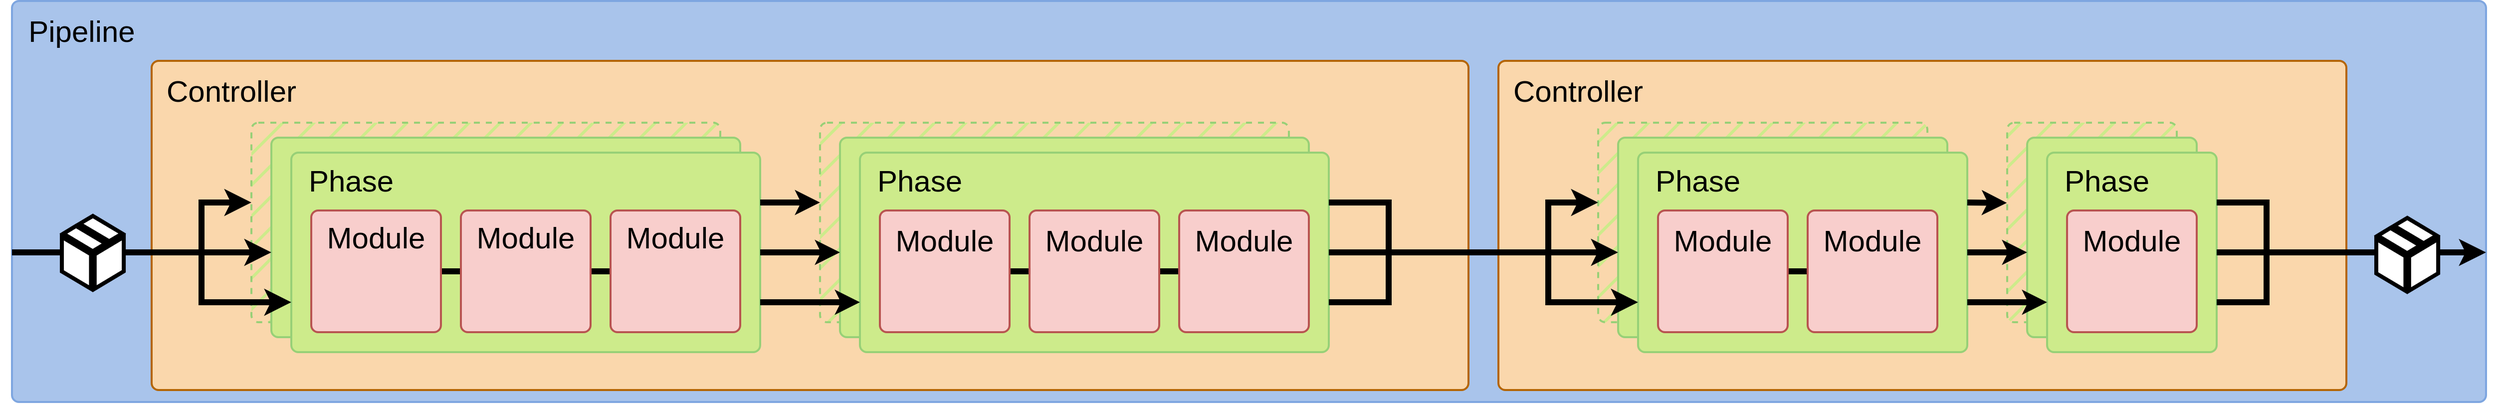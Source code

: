 <mxfile>
    <diagram name="Page-1" id="efYkgYs00_tLd2PNozO3">
        <mxGraphModel dx="1582" dy="549" grid="1" gridSize="10" guides="1" tooltips="1" connect="1" arrows="1" fold="1" page="1" pageScale="1" pageWidth="827" pageHeight="1169" math="0" shadow="0">
            <root>
                <mxCell id="0"/>
                <mxCell id="1" parent="0"/>
                <mxCell id="GH7_EwWvfFFCplkIZbcH-1" value="" style="rounded=1;whiteSpace=wrap;html=1;absoluteArcSize=1;arcSize=14;strokeWidth=2;fillColor=#A9C4EB;strokeColor=#7EA6E0;fontColor=#000000;" parent="1" vertex="1">
                    <mxGeometry x="10" y="60" width="2480" height="402" as="geometry"/>
                </mxCell>
                <mxCell id="GH7_EwWvfFFCplkIZbcH-2" value="" style="rounded=1;whiteSpace=wrap;html=1;absoluteArcSize=1;arcSize=14;strokeWidth=2;fillColor=#FAD7AC;fontColor=#000000;strokeColor=#B46504;" parent="1" vertex="1">
                    <mxGeometry x="150" y="120" width="1320" height="330" as="geometry"/>
                </mxCell>
                <mxCell id="7" value="" style="rounded=1;whiteSpace=wrap;html=1;absoluteArcSize=1;arcSize=14;strokeWidth=2;fillColor=#CDEB8B;fontColor=#000000;strokeColor=#97D077;fillStyle=hatch;dashed=1;" parent="1" vertex="1">
                    <mxGeometry x="820" y="182" width="470" height="200" as="geometry"/>
                </mxCell>
                <mxCell id="8" value="" style="rounded=1;whiteSpace=wrap;html=1;absoluteArcSize=1;arcSize=14;strokeWidth=2;fillColor=#CDEB8B;fontColor=#000000;strokeColor=#97D077;" parent="1" vertex="1">
                    <mxGeometry x="840" y="197" width="470" height="200" as="geometry"/>
                </mxCell>
                <mxCell id="6" value="" style="rounded=1;whiteSpace=wrap;html=1;absoluteArcSize=1;arcSize=14;strokeWidth=2;fillColor=#CDEB8B;fontColor=#000000;strokeColor=#97D077;fillStyle=hatch;dashed=1;" parent="1" vertex="1">
                    <mxGeometry x="250" y="182" width="470" height="200" as="geometry"/>
                </mxCell>
                <mxCell id="4" value="" style="rounded=1;whiteSpace=wrap;html=1;absoluteArcSize=1;arcSize=14;strokeWidth=2;fillColor=#CDEB8B;fontColor=#000000;strokeColor=#97D077;" parent="1" vertex="1">
                    <mxGeometry x="270" y="197" width="470" height="200" as="geometry"/>
                </mxCell>
                <mxCell id="GH7_EwWvfFFCplkIZbcH-3" value="" style="rounded=1;whiteSpace=wrap;html=1;absoluteArcSize=1;arcSize=14;strokeWidth=2;fillColor=#CDEB8B;fontColor=#000000;strokeColor=#97D077;" parent="1" vertex="1">
                    <mxGeometry x="290" y="212" width="470" height="200" as="geometry"/>
                </mxCell>
                <mxCell id="GH7_EwWvfFFCplkIZbcH-7" value="" style="rounded=1;whiteSpace=wrap;html=1;absoluteArcSize=1;arcSize=14;strokeWidth=2;fillColor=#CDEB8B;fontColor=#000000;strokeColor=#97D077;" parent="1" vertex="1">
                    <mxGeometry x="860" y="212" width="470" height="200" as="geometry"/>
                </mxCell>
                <mxCell id="11" value="" style="edgeStyle=elbowEdgeStyle;elbow=horizontal;endArrow=classic;html=1;curved=0;rounded=0;endSize=8;startSize=8;exitX=0;exitY=0.5;exitDx=0;exitDy=0;strokeWidth=6;fontColor=#000000;strokeColor=#000000;" parent="1" edge="1">
                    <mxGeometry width="50" height="50" relative="1" as="geometry">
                        <mxPoint x="150" y="312" as="sourcePoint"/>
                        <mxPoint x="250" y="262" as="targetPoint"/>
                        <Array as="points">
                            <mxPoint x="200" y="292"/>
                        </Array>
                    </mxGeometry>
                </mxCell>
                <mxCell id="13" value="" style="edgeStyle=elbowEdgeStyle;elbow=horizontal;endArrow=classic;html=1;curved=0;rounded=0;endSize=8;startSize=8;strokeWidth=6;fontColor=#000000;strokeColor=#000000;" parent="1" edge="1">
                    <mxGeometry width="50" height="50" relative="1" as="geometry">
                        <mxPoint x="170" y="312" as="sourcePoint"/>
                        <mxPoint x="290" y="362" as="targetPoint"/>
                        <Array as="points">
                            <mxPoint x="200" y="332"/>
                        </Array>
                    </mxGeometry>
                </mxCell>
                <mxCell id="14" value="" style="edgeStyle=elbowEdgeStyle;elbow=horizontal;endArrow=classic;html=1;curved=0;rounded=0;endSize=8;startSize=8;strokeWidth=6;fontColor=#000000;strokeColor=#000000;" parent="1" edge="1">
                    <mxGeometry width="50" height="50" relative="1" as="geometry">
                        <mxPoint x="10" y="312" as="sourcePoint"/>
                        <mxPoint x="270" y="312" as="targetPoint"/>
                        <Array as="points">
                            <mxPoint x="220" y="282"/>
                        </Array>
                    </mxGeometry>
                </mxCell>
                <mxCell id="15" value="" style="endArrow=classic;html=1;exitX=1;exitY=0.5;exitDx=0;exitDy=0;strokeWidth=6;fontColor=#000000;strokeColor=#000000;" parent="1" source="GH7_EwWvfFFCplkIZbcH-3" edge="1">
                    <mxGeometry width="50" height="50" relative="1" as="geometry">
                        <mxPoint x="830" y="342" as="sourcePoint"/>
                        <mxPoint x="840" y="312" as="targetPoint"/>
                    </mxGeometry>
                </mxCell>
                <mxCell id="16" value="" style="endArrow=classic;html=1;exitX=1;exitY=0.25;exitDx=0;exitDy=0;strokeWidth=6;fontColor=#000000;strokeColor=#000000;" parent="1" source="GH7_EwWvfFFCplkIZbcH-3" edge="1">
                    <mxGeometry width="50" height="50" relative="1" as="geometry">
                        <mxPoint x="840" y="302" as="sourcePoint"/>
                        <mxPoint x="820" y="262" as="targetPoint"/>
                    </mxGeometry>
                </mxCell>
                <mxCell id="17" value="" style="endArrow=classic;html=1;exitX=1;exitY=0.75;exitDx=0;exitDy=0;entryX=0;entryY=0.75;entryDx=0;entryDy=0;strokeWidth=6;fontColor=#000000;strokeColor=#000000;" parent="1" source="GH7_EwWvfFFCplkIZbcH-3" target="GH7_EwWvfFFCplkIZbcH-7" edge="1">
                    <mxGeometry width="50" height="50" relative="1" as="geometry">
                        <mxPoint x="840" y="312" as="sourcePoint"/>
                        <mxPoint x="820" y="362" as="targetPoint"/>
                    </mxGeometry>
                </mxCell>
                <mxCell id="19" value="" style="edgeStyle=elbowEdgeStyle;elbow=horizontal;endArrow=none;html=1;curved=0;rounded=0;endSize=8;startSize=8;exitX=1;exitY=0.75;exitDx=0;exitDy=0;entryX=1;entryY=0.5;entryDx=0;entryDy=0;strokeWidth=6;endFill=0;fontColor=#000000;strokeColor=#000000;" parent="1" source="GH7_EwWvfFFCplkIZbcH-7" edge="1">
                    <mxGeometry width="50" height="50" relative="1" as="geometry">
                        <mxPoint x="1360" y="362" as="sourcePoint"/>
                        <mxPoint x="1470.0" y="312" as="targetPoint"/>
                        <Array as="points">
                            <mxPoint x="1390" y="342"/>
                        </Array>
                    </mxGeometry>
                </mxCell>
                <mxCell id="20" value="" style="edgeStyle=elbowEdgeStyle;elbow=horizontal;endArrow=none;html=1;curved=0;rounded=0;endSize=8;startSize=8;exitX=1;exitY=0.5;exitDx=0;exitDy=0;entryX=1;entryY=0.5;entryDx=0;entryDy=0;strokeWidth=6;endFill=0;fontColor=#000000;strokeColor=#000000;" parent="1" source="GH7_EwWvfFFCplkIZbcH-7" edge="1">
                    <mxGeometry width="50" height="50" relative="1" as="geometry">
                        <mxPoint x="1360" y="302" as="sourcePoint"/>
                        <mxPoint x="1470.0" y="312" as="targetPoint"/>
                    </mxGeometry>
                </mxCell>
                <mxCell id="21" value="" style="edgeStyle=elbowEdgeStyle;elbow=horizontal;endArrow=none;html=1;curved=0;rounded=0;endSize=8;startSize=8;exitX=1;exitY=0.25;exitDx=0;exitDy=0;strokeWidth=6;endFill=0;fontColor=#000000;strokeColor=#000000;" parent="1" source="GH7_EwWvfFFCplkIZbcH-7" edge="1">
                    <mxGeometry width="50" height="50" relative="1" as="geometry">
                        <mxPoint x="1370" y="282" as="sourcePoint"/>
                        <mxPoint x="1520" y="312" as="targetPoint"/>
                        <Array as="points">
                            <mxPoint x="1390" y="282"/>
                        </Array>
                    </mxGeometry>
                </mxCell>
                <mxCell id="22" value="" style="rounded=1;whiteSpace=wrap;html=1;absoluteArcSize=1;arcSize=14;strokeWidth=2;fillColor=#FAD7AC;fontColor=#000000;strokeColor=#B46504;" parent="1" vertex="1">
                    <mxGeometry x="1500" y="120" width="850" height="330" as="geometry"/>
                </mxCell>
                <mxCell id="23" value="" style="rounded=1;whiteSpace=wrap;html=1;absoluteArcSize=1;arcSize=14;strokeWidth=2;fillColor=#CDEB8B;fontColor=#000000;strokeColor=#97D077;fillStyle=hatch;dashed=1;" parent="1" vertex="1">
                    <mxGeometry x="2010" y="182" width="170" height="200" as="geometry"/>
                </mxCell>
                <mxCell id="24" value="" style="rounded=1;whiteSpace=wrap;html=1;absoluteArcSize=1;arcSize=14;strokeWidth=2;fillColor=#CDEB8B;fontColor=#000000;strokeColor=#97D077;" parent="1" vertex="1">
                    <mxGeometry x="2030" y="197" width="170" height="200" as="geometry"/>
                </mxCell>
                <mxCell id="25" value="" style="rounded=1;whiteSpace=wrap;html=1;absoluteArcSize=1;arcSize=14;strokeWidth=2;fillColor=#CDEB8B;fontColor=#000000;strokeColor=#97D077;fillStyle=hatch;dashed=1;" parent="1" vertex="1">
                    <mxGeometry x="1600" y="182" width="330" height="200" as="geometry"/>
                </mxCell>
                <mxCell id="26" value="" style="rounded=1;whiteSpace=wrap;html=1;absoluteArcSize=1;arcSize=14;strokeWidth=2;fillColor=#CDEB8B;fontColor=#000000;strokeColor=#97D077;" parent="1" vertex="1">
                    <mxGeometry x="1620" y="197" width="330" height="200" as="geometry"/>
                </mxCell>
                <mxCell id="27" value="" style="rounded=1;whiteSpace=wrap;html=1;absoluteArcSize=1;arcSize=14;strokeWidth=2;fillColor=#CDEB8B;fontColor=#000000;strokeColor=#97D077;" parent="1" vertex="1">
                    <mxGeometry x="1640" y="212" width="330" height="200" as="geometry"/>
                </mxCell>
                <mxCell id="31" value="" style="rounded=1;whiteSpace=wrap;html=1;absoluteArcSize=1;arcSize=14;strokeWidth=2;fillColor=#CDEB8B;fontColor=#000000;strokeColor=#97D077;" parent="1" vertex="1">
                    <mxGeometry x="2050" y="212" width="170" height="200" as="geometry"/>
                </mxCell>
                <mxCell id="35" value="" style="edgeStyle=elbowEdgeStyle;elbow=horizontal;endArrow=classic;html=1;curved=0;rounded=0;endSize=8;startSize=8;exitX=0;exitY=0.5;exitDx=0;exitDy=0;strokeWidth=6;fontColor=#000000;strokeColor=#000000;" parent="1" edge="1">
                    <mxGeometry width="50" height="50" relative="1" as="geometry">
                        <mxPoint x="1500" y="312" as="sourcePoint"/>
                        <mxPoint x="1600" y="262" as="targetPoint"/>
                        <Array as="points">
                            <mxPoint x="1550" y="292"/>
                        </Array>
                    </mxGeometry>
                </mxCell>
                <mxCell id="36" value="" style="edgeStyle=elbowEdgeStyle;elbow=horizontal;endArrow=classic;html=1;curved=0;rounded=0;endSize=8;startSize=8;strokeWidth=6;fontColor=#000000;strokeColor=#000000;" parent="1" edge="1">
                    <mxGeometry width="50" height="50" relative="1" as="geometry">
                        <mxPoint x="1520" y="312" as="sourcePoint"/>
                        <mxPoint x="1640" y="362.0" as="targetPoint"/>
                        <Array as="points">
                            <mxPoint x="1550" y="332"/>
                        </Array>
                    </mxGeometry>
                </mxCell>
                <mxCell id="37" value="" style="edgeStyle=elbowEdgeStyle;elbow=horizontal;endArrow=classic;html=1;curved=0;rounded=0;endSize=8;startSize=8;strokeWidth=6;fontColor=#000000;strokeColor=#000000;" parent="1" edge="1">
                    <mxGeometry width="50" height="50" relative="1" as="geometry">
                        <mxPoint x="1490" y="312" as="sourcePoint"/>
                        <mxPoint x="1620" y="312" as="targetPoint"/>
                        <Array as="points">
                            <mxPoint x="1570" y="282"/>
                        </Array>
                    </mxGeometry>
                </mxCell>
                <mxCell id="38" value="" style="endArrow=classic;html=1;exitX=1;exitY=0.5;exitDx=0;exitDy=0;strokeWidth=6;fontColor=#000000;strokeColor=#000000;" parent="1" source="27" edge="1">
                    <mxGeometry width="50" height="50" relative="1" as="geometry">
                        <mxPoint x="2180" y="342" as="sourcePoint"/>
                        <mxPoint x="2030" y="312" as="targetPoint"/>
                    </mxGeometry>
                </mxCell>
                <mxCell id="39" value="" style="endArrow=classic;html=1;exitX=1;exitY=0.25;exitDx=0;exitDy=0;strokeWidth=6;entryX=-0.002;entryY=0.402;entryDx=0;entryDy=0;entryPerimeter=0;fontColor=#000000;strokeColor=#000000;" parent="1" source="27" target="23" edge="1">
                    <mxGeometry width="50" height="50" relative="1" as="geometry">
                        <mxPoint x="2190" y="302" as="sourcePoint"/>
                        <mxPoint x="2170" y="262" as="targetPoint"/>
                    </mxGeometry>
                </mxCell>
                <mxCell id="40" value="" style="endArrow=classic;html=1;exitX=1;exitY=0.75;exitDx=0;exitDy=0;entryX=0;entryY=0.75;entryDx=0;entryDy=0;strokeWidth=6;fontColor=#000000;strokeColor=#000000;" parent="1" source="27" target="31" edge="1">
                    <mxGeometry width="50" height="50" relative="1" as="geometry">
                        <mxPoint x="2190" y="312" as="sourcePoint"/>
                        <mxPoint x="2170" y="362" as="targetPoint"/>
                    </mxGeometry>
                </mxCell>
                <mxCell id="41" value="" style="edgeStyle=elbowEdgeStyle;elbow=horizontal;endArrow=none;html=1;curved=0;rounded=0;endSize=8;startSize=8;exitX=1;exitY=0.75;exitDx=0;exitDy=0;strokeWidth=6;endFill=0;fontColor=#000000;strokeColor=#000000;" parent="1" source="31" edge="1">
                    <mxGeometry width="50" height="50" relative="1" as="geometry">
                        <mxPoint x="2710" y="362" as="sourcePoint"/>
                        <mxPoint x="2270" y="310" as="targetPoint"/>
                        <Array as="points">
                            <mxPoint x="2270" y="320"/>
                        </Array>
                    </mxGeometry>
                </mxCell>
                <mxCell id="42" value="" style="edgeStyle=elbowEdgeStyle;elbow=horizontal;endArrow=none;html=1;curved=0;rounded=0;endSize=8;startSize=8;exitX=1;exitY=0.5;exitDx=0;exitDy=0;strokeWidth=6;endFill=0;fontColor=#000000;strokeColor=#000000;" parent="1" source="31" edge="1">
                    <mxGeometry width="50" height="50" relative="1" as="geometry">
                        <mxPoint x="2710" y="302" as="sourcePoint"/>
                        <mxPoint x="2270" y="312" as="targetPoint"/>
                    </mxGeometry>
                </mxCell>
                <mxCell id="43" value="" style="edgeStyle=elbowEdgeStyle;elbow=horizontal;endArrow=classic;html=1;curved=0;rounded=0;endSize=8;startSize=8;exitX=1;exitY=0.25;exitDx=0;exitDy=0;strokeWidth=6;entryX=1;entryY=0.627;entryDx=0;entryDy=0;entryPerimeter=0;fontColor=#000000;strokeColor=#000000;" parent="1" source="31" target="GH7_EwWvfFFCplkIZbcH-1" edge="1">
                    <mxGeometry width="50" height="50" relative="1" as="geometry">
                        <mxPoint x="2720" y="282" as="sourcePoint"/>
                        <mxPoint x="2410" y="312" as="targetPoint"/>
                        <Array as="points">
                            <mxPoint x="2270" y="270"/>
                        </Array>
                    </mxGeometry>
                </mxCell>
                <mxCell id="45" value="" style="endArrow=none;html=1;exitX=0;exitY=0.5;exitDx=0;exitDy=0;strokeWidth=6;entryX=1;entryY=0.5;entryDx=0;entryDy=0;endFill=0;fontColor=#000000;strokeColor=#000000;" parent="1" source="GH7_EwWvfFFCplkIZbcH-4" target="GH7_EwWvfFFCplkIZbcH-6" edge="1">
                    <mxGeometry width="50" height="50" relative="1" as="geometry">
                        <mxPoint x="303.0" y="322.0" as="sourcePoint"/>
                        <mxPoint x="310" y="312" as="targetPoint"/>
                    </mxGeometry>
                </mxCell>
                <mxCell id="GH7_EwWvfFFCplkIZbcH-4" value="" style="rounded=1;whiteSpace=wrap;html=1;absoluteArcSize=1;arcSize=14;strokeWidth=2;fillColor=#F8CECC;fontColor=#000000;strokeColor=#B85450;" parent="1" vertex="1">
                    <mxGeometry x="310" y="270" width="130" height="122" as="geometry"/>
                </mxCell>
                <mxCell id="GH7_EwWvfFFCplkIZbcH-5" value="" style="rounded=1;whiteSpace=wrap;html=1;absoluteArcSize=1;arcSize=14;strokeWidth=2;fillColor=#F8CECC;fontColor=#000000;strokeColor=#B85450;" parent="1" vertex="1">
                    <mxGeometry x="460" y="270" width="130" height="122" as="geometry"/>
                </mxCell>
                <mxCell id="GH7_EwWvfFFCplkIZbcH-6" value="" style="rounded=1;whiteSpace=wrap;html=1;absoluteArcSize=1;arcSize=14;strokeWidth=2;fillColor=#F8CECC;fontColor=#000000;strokeColor=#B85450;" parent="1" vertex="1">
                    <mxGeometry x="610" y="270" width="130" height="122" as="geometry"/>
                </mxCell>
                <mxCell id="47" value="" style="endArrow=none;html=1;exitX=0;exitY=0.5;exitDx=0;exitDy=0;strokeWidth=6;entryX=1;entryY=0.5;entryDx=0;entryDy=0;endFill=0;fontColor=#000000;strokeColor=#000000;" parent="1" source="GH7_EwWvfFFCplkIZbcH-8" target="GH7_EwWvfFFCplkIZbcH-10" edge="1">
                    <mxGeometry width="50" height="50" relative="1" as="geometry">
                        <mxPoint x="880.0" y="311.57" as="sourcePoint"/>
                        <mxPoint x="960.0" y="311.57" as="targetPoint"/>
                    </mxGeometry>
                </mxCell>
                <mxCell id="GH7_EwWvfFFCplkIZbcH-8" value="" style="rounded=1;whiteSpace=wrap;html=1;absoluteArcSize=1;arcSize=14;strokeWidth=2;fillColor=#F8CECC;fontColor=#000000;strokeColor=#B85450;" parent="1" vertex="1">
                    <mxGeometry x="880" y="270" width="130" height="122" as="geometry"/>
                </mxCell>
                <mxCell id="GH7_EwWvfFFCplkIZbcH-9" value="" style="rounded=1;whiteSpace=wrap;html=1;absoluteArcSize=1;arcSize=14;strokeWidth=2;fillColor=#F8CECC;fontColor=#000000;strokeColor=#B85450;" parent="1" vertex="1">
                    <mxGeometry x="1030" y="270" width="130" height="122" as="geometry"/>
                </mxCell>
                <mxCell id="GH7_EwWvfFFCplkIZbcH-10" value="" style="rounded=1;whiteSpace=wrap;html=1;absoluteArcSize=1;arcSize=14;strokeWidth=2;fillColor=#F8CECC;fontColor=#000000;strokeColor=#B85450;" parent="1" vertex="1">
                    <mxGeometry x="1180" y="270" width="130" height="122" as="geometry"/>
                </mxCell>
                <mxCell id="48" value="" style="endArrow=none;html=1;exitX=0;exitY=0.5;exitDx=0;exitDy=0;strokeWidth=6;entryX=1;entryY=0.5;entryDx=0;entryDy=0;endFill=0;fontColor=#000000;strokeColor=#000000;" parent="1" source="28" target="29" edge="1">
                    <mxGeometry width="50" height="50" relative="1" as="geometry">
                        <mxPoint x="1980" y="322" as="sourcePoint"/>
                        <mxPoint x="2040" y="322" as="targetPoint"/>
                    </mxGeometry>
                </mxCell>
                <mxCell id="32" value="" style="rounded=1;whiteSpace=wrap;html=1;absoluteArcSize=1;arcSize=14;strokeWidth=2;fillColor=#F8CECC;fontColor=#000000;strokeColor=#B85450;" parent="1" vertex="1">
                    <mxGeometry x="2070" y="270" width="130" height="122" as="geometry"/>
                </mxCell>
                <mxCell id="29" value="" style="rounded=1;whiteSpace=wrap;html=1;absoluteArcSize=1;arcSize=14;strokeWidth=2;fillColor=#F8CECC;fontColor=#000000;strokeColor=#B85450;" parent="1" vertex="1">
                    <mxGeometry x="1810" y="270" width="130" height="122" as="geometry"/>
                </mxCell>
                <mxCell id="28" value="" style="rounded=1;whiteSpace=wrap;html=1;absoluteArcSize=1;arcSize=14;strokeWidth=2;fillColor=#F8CECC;fontColor=#000000;strokeColor=#B85450;" parent="1" vertex="1">
                    <mxGeometry x="1660" y="270" width="130" height="122" as="geometry"/>
                </mxCell>
                <mxCell id="51" value="&lt;font style=&quot;font-size: 30px;&quot;&gt;Pipeline&lt;/font&gt;" style="text;html=1;align=center;verticalAlign=middle;whiteSpace=wrap;rounded=0;fontColor=#000000;" parent="1" vertex="1">
                    <mxGeometry x="20" y="70" width="120" height="39" as="geometry"/>
                </mxCell>
                <mxCell id="52" value="&lt;font style=&quot;font-size: 30px;&quot;&gt;Controller&lt;/font&gt;" style="text;html=1;align=center;verticalAlign=middle;whiteSpace=wrap;rounded=0;fontColor=#000000;" parent="1" vertex="1">
                    <mxGeometry x="160" y="130" width="140" height="39" as="geometry"/>
                </mxCell>
                <mxCell id="53" value="&lt;font&gt;&lt;span style=&quot;font-size: 30px;&quot;&gt;Phase&lt;/span&gt;&lt;/font&gt;" style="text;html=1;align=center;verticalAlign=middle;whiteSpace=wrap;rounded=0;fontColor=#000000;" parent="1" vertex="1">
                    <mxGeometry x="290" y="220" width="120" height="39" as="geometry"/>
                </mxCell>
                <mxCell id="54" value="&lt;font&gt;&lt;span style=&quot;font-size: 30px;&quot;&gt;Module&lt;/span&gt;&lt;/font&gt;" style="text;html=1;align=center;verticalAlign=middle;whiteSpace=wrap;rounded=0;fontColor=#000000;" parent="1" vertex="1">
                    <mxGeometry x="315" y="277.5" width="120" height="39" as="geometry"/>
                </mxCell>
                <mxCell id="55" value="&lt;font&gt;&lt;span style=&quot;font-size: 30px;&quot;&gt;Module&lt;/span&gt;&lt;/font&gt;" style="text;html=1;align=center;verticalAlign=middle;whiteSpace=wrap;rounded=0;fontColor=#000000;" parent="1" vertex="1">
                    <mxGeometry x="465" y="277.5" width="120" height="39" as="geometry"/>
                </mxCell>
                <mxCell id="56" value="&lt;font&gt;&lt;span style=&quot;font-size: 30px;&quot;&gt;Module&lt;/span&gt;&lt;/font&gt;" style="text;html=1;align=center;verticalAlign=middle;whiteSpace=wrap;rounded=0;fontColor=#000000;" parent="1" vertex="1">
                    <mxGeometry x="615" y="277.5" width="120" height="39" as="geometry"/>
                </mxCell>
                <mxCell id="57" value="&lt;font&gt;&lt;span style=&quot;font-size: 30px;&quot;&gt;Module&lt;/span&gt;&lt;/font&gt;" style="text;html=1;align=center;verticalAlign=middle;whiteSpace=wrap;rounded=0;fontColor=#000000;" parent="1" vertex="1">
                    <mxGeometry x="885" y="280" width="120" height="39" as="geometry"/>
                </mxCell>
                <mxCell id="58" value="&lt;font&gt;&lt;span style=&quot;font-size: 30px;&quot;&gt;Module&lt;/span&gt;&lt;/font&gt;" style="text;html=1;align=center;verticalAlign=middle;whiteSpace=wrap;rounded=0;fontColor=#000000;" parent="1" vertex="1">
                    <mxGeometry x="1035" y="280" width="120" height="39" as="geometry"/>
                </mxCell>
                <mxCell id="59" value="&lt;font&gt;&lt;span style=&quot;font-size: 30px;&quot;&gt;Module&lt;/span&gt;&lt;/font&gt;" style="text;html=1;align=center;verticalAlign=middle;whiteSpace=wrap;rounded=0;fontColor=#000000;" parent="1" vertex="1">
                    <mxGeometry x="1185" y="280" width="120" height="39" as="geometry"/>
                </mxCell>
                <mxCell id="60" value="&lt;font&gt;&lt;span style=&quot;font-size: 30px;&quot;&gt;Module&lt;/span&gt;&lt;/font&gt;" style="text;html=1;align=center;verticalAlign=middle;whiteSpace=wrap;rounded=0;fontColor=#000000;" parent="1" vertex="1">
                    <mxGeometry x="1665" y="280" width="120" height="39" as="geometry"/>
                </mxCell>
                <mxCell id="61" value="&lt;font&gt;&lt;span style=&quot;font-size: 30px;&quot;&gt;Module&lt;/span&gt;&lt;/font&gt;" style="text;html=1;align=center;verticalAlign=middle;whiteSpace=wrap;rounded=0;fontColor=#000000;" parent="1" vertex="1">
                    <mxGeometry x="1815" y="280" width="120" height="39" as="geometry"/>
                </mxCell>
                <mxCell id="62" value="&lt;font&gt;&lt;span style=&quot;font-size: 30px;&quot;&gt;Module&lt;/span&gt;&lt;/font&gt;" style="text;html=1;align=center;verticalAlign=middle;whiteSpace=wrap;rounded=0;fontColor=#000000;" parent="1" vertex="1">
                    <mxGeometry x="2075" y="280" width="120" height="39" as="geometry"/>
                </mxCell>
                <mxCell id="63" value="&lt;font&gt;&lt;span style=&quot;font-size: 30px;&quot;&gt;Phase&lt;/span&gt;&lt;/font&gt;" style="text;html=1;align=center;verticalAlign=middle;whiteSpace=wrap;rounded=0;fontColor=#000000;" parent="1" vertex="1">
                    <mxGeometry x="860" y="220" width="120" height="39" as="geometry"/>
                </mxCell>
                <mxCell id="64" value="&lt;font&gt;&lt;span style=&quot;font-size: 30px;&quot;&gt;Phase&lt;/span&gt;&lt;/font&gt;" style="text;html=1;align=center;verticalAlign=middle;whiteSpace=wrap;rounded=0;fontColor=#000000;" parent="1" vertex="1">
                    <mxGeometry x="1640" y="220" width="120" height="39" as="geometry"/>
                </mxCell>
                <mxCell id="65" value="&lt;font&gt;&lt;span style=&quot;font-size: 30px;&quot;&gt;Phase&lt;/span&gt;&lt;/font&gt;" style="text;html=1;align=center;verticalAlign=middle;whiteSpace=wrap;rounded=0;fontColor=#000000;" parent="1" vertex="1">
                    <mxGeometry x="2050" y="220" width="120" height="39" as="geometry"/>
                </mxCell>
                <mxCell id="66" value="&lt;font style=&quot;font-size: 30px;&quot;&gt;Controller&lt;/font&gt;" style="text;html=1;align=center;verticalAlign=middle;whiteSpace=wrap;rounded=0;fontColor=#000000;" parent="1" vertex="1">
                    <mxGeometry x="1510" y="130" width="140" height="39" as="geometry"/>
                </mxCell>
                <mxCell id="73" value="" style="verticalLabelPosition=bottom;html=1;verticalAlign=top;align=center;strokeColor=#000000;fillColor=#FFFFFF;shape=mxgraph.azure.cloud_service_package_file;labelBackgroundColor=none;strokeWidth=4;fontSize=30;fontColor=#000000;" parent="1" vertex="1">
                    <mxGeometry x="60" y="275.5" width="62.05" height="73" as="geometry"/>
                </mxCell>
                <mxCell id="74" value="" style="verticalLabelPosition=bottom;html=1;verticalAlign=top;align=center;strokeColor=#000000;fillColor=#FFFFFF;shape=mxgraph.azure.cloud_service_package_file;labelBackgroundColor=none;strokeWidth=4;fontSize=30;fontColor=#000000;" parent="1" vertex="1">
                    <mxGeometry x="2380" y="277.5" width="62.05" height="73" as="geometry"/>
                </mxCell>
            </root>
        </mxGraphModel>
    </diagram>
</mxfile>